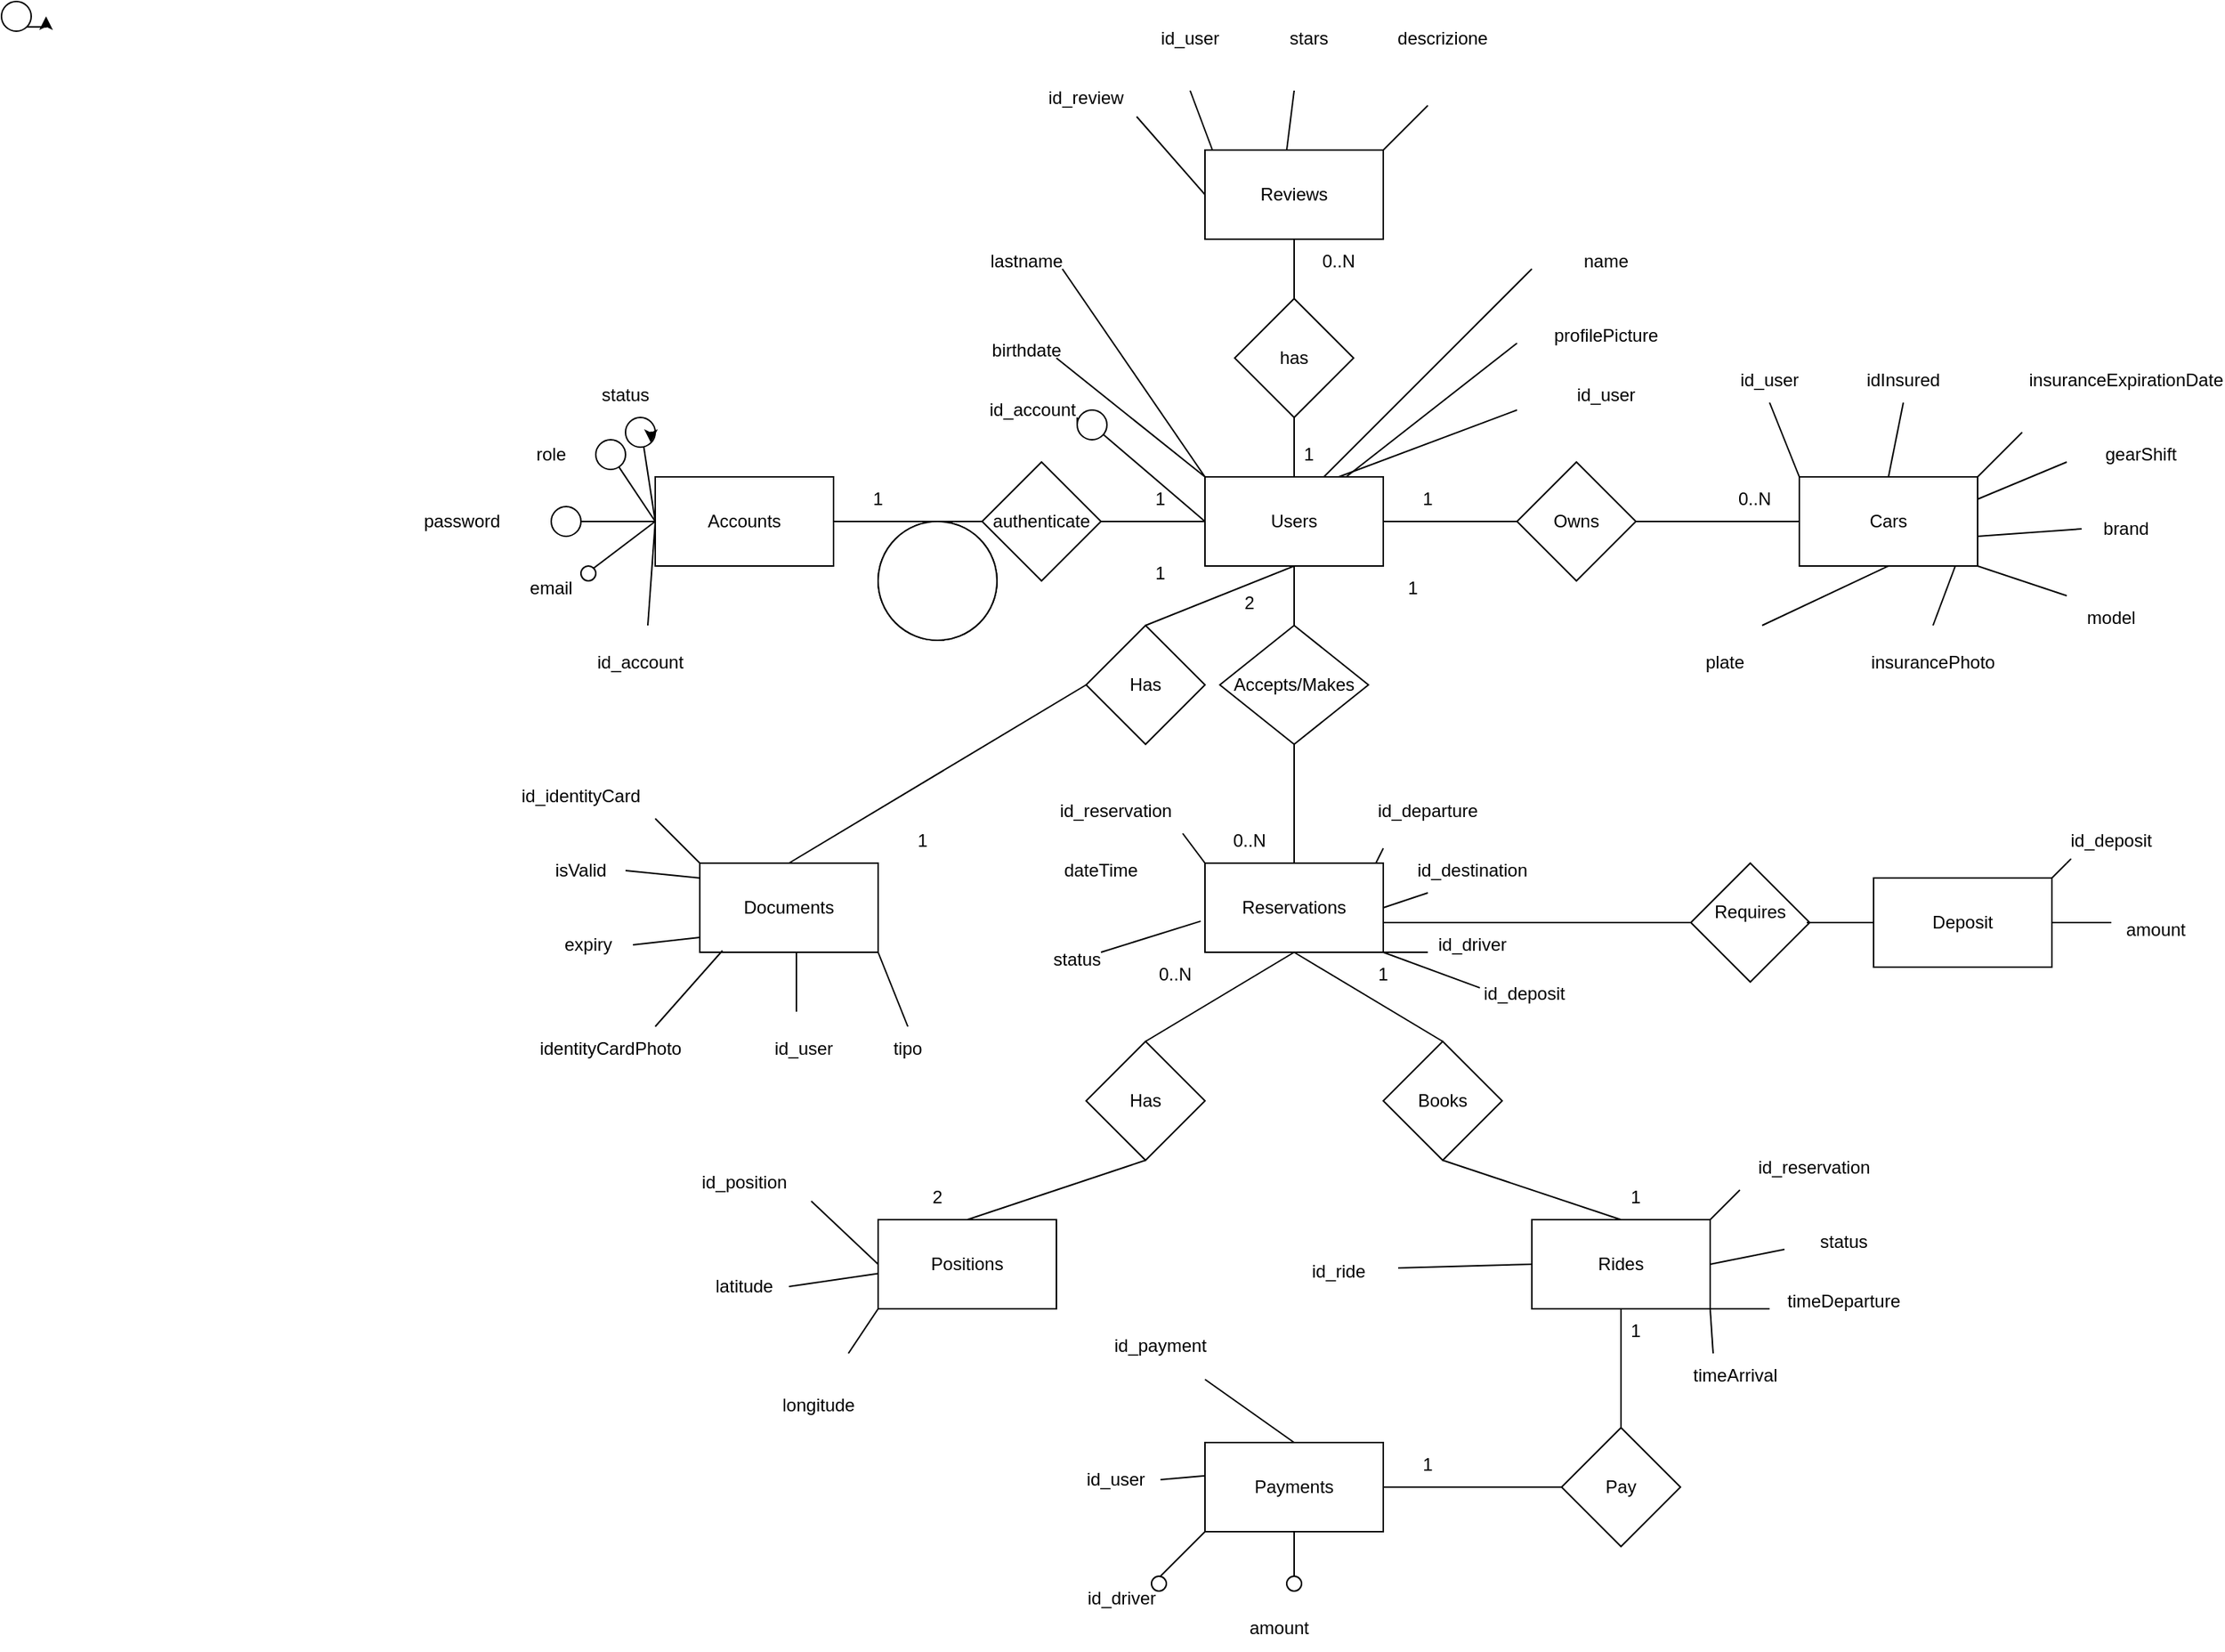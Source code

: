 <mxfile version="24.7.8">
  <diagram name="Pagina-1" id="vnqiKeFqIoHdIlABl-fI">
    <mxGraphModel dx="1599" dy="1535" grid="1" gridSize="10" guides="1" tooltips="1" connect="1" arrows="1" fold="1" page="1" pageScale="1" pageWidth="827" pageHeight="1169" math="0" shadow="0">
      <root>
        <mxCell id="0" />
        <mxCell id="1" parent="0" />
        <mxCell id="MX0C3Jx3wyEqu1No00II-1" value="Accounts" style="rounded=0;whiteSpace=wrap;html=1;" parent="1" vertex="1">
          <mxGeometry x="130" y="220" width="120" height="60" as="geometry" />
        </mxCell>
        <mxCell id="MX0C3Jx3wyEqu1No00II-2" value="&lt;div&gt;Users&lt;/div&gt;" style="rounded=0;whiteSpace=wrap;html=1;" parent="1" vertex="1">
          <mxGeometry x="500" y="220" width="120" height="60" as="geometry" />
        </mxCell>
        <mxCell id="MX0C3Jx3wyEqu1No00II-3" value="authenticate" style="rhombus;whiteSpace=wrap;html=1;" parent="1" vertex="1">
          <mxGeometry x="350" y="210" width="80" height="80" as="geometry" />
        </mxCell>
        <mxCell id="MX0C3Jx3wyEqu1No00II-4" value="Cars" style="rounded=0;whiteSpace=wrap;html=1;" parent="1" vertex="1">
          <mxGeometry x="900" y="220" width="120" height="60" as="geometry" />
        </mxCell>
        <mxCell id="MX0C3Jx3wyEqu1No00II-5" value="Owns" style="rhombus;whiteSpace=wrap;html=1;" parent="1" vertex="1">
          <mxGeometry x="710" y="210" width="80" height="80" as="geometry" />
        </mxCell>
        <mxCell id="MX0C3Jx3wyEqu1No00II-6" value="Documents" style="rounded=0;whiteSpace=wrap;html=1;" parent="1" vertex="1">
          <mxGeometry x="160" y="480" width="120" height="60" as="geometry" />
        </mxCell>
        <mxCell id="MX0C3Jx3wyEqu1No00II-7" value="Has" style="rhombus;whiteSpace=wrap;html=1;" parent="1" vertex="1">
          <mxGeometry x="420" y="320" width="80" height="80" as="geometry" />
        </mxCell>
        <mxCell id="MX0C3Jx3wyEqu1No00II-8" value="Accepts/Makes" style="rhombus;whiteSpace=wrap;html=1;" parent="1" vertex="1">
          <mxGeometry x="510" y="320" width="100" height="80" as="geometry" />
        </mxCell>
        <mxCell id="MX0C3Jx3wyEqu1No00II-10" value="&lt;div&gt;Reservations&lt;/div&gt;" style="rounded=0;whiteSpace=wrap;html=1;" parent="1" vertex="1">
          <mxGeometry x="500" y="480" width="120" height="60" as="geometry" />
        </mxCell>
        <mxCell id="MX0C3Jx3wyEqu1No00II-12" value="Has" style="rhombus;whiteSpace=wrap;html=1;" parent="1" vertex="1">
          <mxGeometry x="420" y="600" width="80" height="80" as="geometry" />
        </mxCell>
        <mxCell id="MX0C3Jx3wyEqu1No00II-13" value="Books" style="rhombus;whiteSpace=wrap;html=1;" parent="1" vertex="1">
          <mxGeometry x="620" y="600" width="80" height="80" as="geometry" />
        </mxCell>
        <mxCell id="MX0C3Jx3wyEqu1No00II-14" value="Positions" style="rounded=0;whiteSpace=wrap;html=1;" parent="1" vertex="1">
          <mxGeometry x="280" y="720" width="120" height="60" as="geometry" />
        </mxCell>
        <mxCell id="MX0C3Jx3wyEqu1No00II-15" value="Rides" style="rounded=0;whiteSpace=wrap;html=1;" parent="1" vertex="1">
          <mxGeometry x="720" y="720" width="120" height="60" as="geometry" />
        </mxCell>
        <mxCell id="MX0C3Jx3wyEqu1No00II-16" value="Pay" style="rhombus;whiteSpace=wrap;html=1;" parent="1" vertex="1">
          <mxGeometry x="740" y="860" width="80" height="80" as="geometry" />
        </mxCell>
        <mxCell id="MX0C3Jx3wyEqu1No00II-17" value="Payments" style="rounded=0;whiteSpace=wrap;html=1;" parent="1" vertex="1">
          <mxGeometry x="500" y="870" width="120" height="60" as="geometry" />
        </mxCell>
        <mxCell id="MX0C3Jx3wyEqu1No00II-18" value="" style="endArrow=none;html=1;rounded=0;entryX=0;entryY=0.5;entryDx=0;entryDy=0;exitX=1;exitY=0.5;exitDx=0;exitDy=0;" parent="1" source="MX0C3Jx3wyEqu1No00II-3" target="MX0C3Jx3wyEqu1No00II-2" edge="1">
          <mxGeometry width="50" height="50" relative="1" as="geometry">
            <mxPoint x="490" y="440" as="sourcePoint" />
            <mxPoint x="540" y="390" as="targetPoint" />
          </mxGeometry>
        </mxCell>
        <mxCell id="MX0C3Jx3wyEqu1No00II-19" value="" style="endArrow=none;html=1;rounded=0;entryX=0;entryY=0.5;entryDx=0;entryDy=0;exitX=1;exitY=0.5;exitDx=0;exitDy=0;" parent="1" source="MX0C3Jx3wyEqu1No00II-1" target="MX0C3Jx3wyEqu1No00II-3" edge="1">
          <mxGeometry width="50" height="50" relative="1" as="geometry">
            <mxPoint x="490" y="440" as="sourcePoint" />
            <mxPoint x="540" y="390" as="targetPoint" />
          </mxGeometry>
        </mxCell>
        <mxCell id="MX0C3Jx3wyEqu1No00II-20" value="" style="endArrow=none;html=1;rounded=0;entryX=0;entryY=0.5;entryDx=0;entryDy=0;exitX=1;exitY=0.5;exitDx=0;exitDy=0;" parent="1" source="MX0C3Jx3wyEqu1No00II-2" target="MX0C3Jx3wyEqu1No00II-5" edge="1">
          <mxGeometry width="50" height="50" relative="1" as="geometry">
            <mxPoint x="490" y="440" as="sourcePoint" />
            <mxPoint x="540" y="390" as="targetPoint" />
          </mxGeometry>
        </mxCell>
        <mxCell id="MX0C3Jx3wyEqu1No00II-21" value="" style="endArrow=none;html=1;rounded=0;entryX=0;entryY=0.5;entryDx=0;entryDy=0;exitX=1;exitY=0.5;exitDx=0;exitDy=0;" parent="1" source="MX0C3Jx3wyEqu1No00II-5" target="MX0C3Jx3wyEqu1No00II-4" edge="1">
          <mxGeometry width="50" height="50" relative="1" as="geometry">
            <mxPoint x="490" y="440" as="sourcePoint" />
            <mxPoint x="540" y="390" as="targetPoint" />
          </mxGeometry>
        </mxCell>
        <mxCell id="MX0C3Jx3wyEqu1No00II-22" value="" style="endArrow=none;html=1;rounded=0;entryX=0.5;entryY=1;entryDx=0;entryDy=0;exitX=0.5;exitY=0;exitDx=0;exitDy=0;" parent="1" source="MX0C3Jx3wyEqu1No00II-7" target="MX0C3Jx3wyEqu1No00II-2" edge="1">
          <mxGeometry width="50" height="50" relative="1" as="geometry">
            <mxPoint x="490" y="440" as="sourcePoint" />
            <mxPoint x="540" y="390" as="targetPoint" />
          </mxGeometry>
        </mxCell>
        <mxCell id="MX0C3Jx3wyEqu1No00II-23" value="" style="endArrow=none;html=1;rounded=0;entryX=0.5;entryY=1;entryDx=0;entryDy=0;exitX=0.5;exitY=0;exitDx=0;exitDy=0;" parent="1" source="MX0C3Jx3wyEqu1No00II-8" target="MX0C3Jx3wyEqu1No00II-2" edge="1">
          <mxGeometry width="50" height="50" relative="1" as="geometry">
            <mxPoint x="490" y="440" as="sourcePoint" />
            <mxPoint x="540" y="390" as="targetPoint" />
          </mxGeometry>
        </mxCell>
        <mxCell id="MX0C3Jx3wyEqu1No00II-25" value="" style="endArrow=none;html=1;rounded=0;entryX=0.5;entryY=0;entryDx=0;entryDy=0;exitX=0;exitY=0.5;exitDx=0;exitDy=0;" parent="1" source="MX0C3Jx3wyEqu1No00II-7" target="MX0C3Jx3wyEqu1No00II-6" edge="1">
          <mxGeometry width="50" height="50" relative="1" as="geometry">
            <mxPoint x="490" y="440" as="sourcePoint" />
            <mxPoint x="540" y="390" as="targetPoint" />
          </mxGeometry>
        </mxCell>
        <mxCell id="MX0C3Jx3wyEqu1No00II-26" value="" style="endArrow=none;html=1;rounded=0;entryX=0.5;entryY=1;entryDx=0;entryDy=0;exitX=0.5;exitY=0;exitDx=0;exitDy=0;" parent="1" source="MX0C3Jx3wyEqu1No00II-10" target="MX0C3Jx3wyEqu1No00II-8" edge="1">
          <mxGeometry width="50" height="50" relative="1" as="geometry">
            <mxPoint x="490" y="440" as="sourcePoint" />
            <mxPoint x="540" y="390" as="targetPoint" />
          </mxGeometry>
        </mxCell>
        <mxCell id="MX0C3Jx3wyEqu1No00II-28" value="" style="endArrow=none;html=1;rounded=0;entryX=0.5;entryY=1;entryDx=0;entryDy=0;exitX=0.5;exitY=0;exitDx=0;exitDy=0;" parent="1" source="MX0C3Jx3wyEqu1No00II-12" target="MX0C3Jx3wyEqu1No00II-10" edge="1">
          <mxGeometry width="50" height="50" relative="1" as="geometry">
            <mxPoint x="490" y="720" as="sourcePoint" />
            <mxPoint x="540" y="670" as="targetPoint" />
          </mxGeometry>
        </mxCell>
        <mxCell id="MX0C3Jx3wyEqu1No00II-29" value="" style="endArrow=none;html=1;rounded=0;entryX=0.5;entryY=1;entryDx=0;entryDy=0;exitX=0.5;exitY=0;exitDx=0;exitDy=0;" parent="1" source="MX0C3Jx3wyEqu1No00II-13" target="MX0C3Jx3wyEqu1No00II-10" edge="1">
          <mxGeometry width="50" height="50" relative="1" as="geometry">
            <mxPoint x="650" y="590" as="sourcePoint" />
            <mxPoint x="540" y="670" as="targetPoint" />
          </mxGeometry>
        </mxCell>
        <mxCell id="MX0C3Jx3wyEqu1No00II-30" value="" style="endArrow=none;html=1;rounded=0;exitX=0.5;exitY=0;exitDx=0;exitDy=0;entryX=0.5;entryY=1;entryDx=0;entryDy=0;" parent="1" source="MX0C3Jx3wyEqu1No00II-15" target="MX0C3Jx3wyEqu1No00II-13" edge="1">
          <mxGeometry width="50" height="50" relative="1" as="geometry">
            <mxPoint x="490" y="720" as="sourcePoint" />
            <mxPoint x="540" y="670" as="targetPoint" />
          </mxGeometry>
        </mxCell>
        <mxCell id="MX0C3Jx3wyEqu1No00II-31" value="" style="endArrow=none;html=1;rounded=0;exitX=0.5;exitY=0;exitDx=0;exitDy=0;entryX=0.5;entryY=1;entryDx=0;entryDy=0;" parent="1" source="MX0C3Jx3wyEqu1No00II-14" target="MX0C3Jx3wyEqu1No00II-12" edge="1">
          <mxGeometry width="50" height="50" relative="1" as="geometry">
            <mxPoint x="490" y="720" as="sourcePoint" />
            <mxPoint x="540" y="670" as="targetPoint" />
          </mxGeometry>
        </mxCell>
        <mxCell id="MX0C3Jx3wyEqu1No00II-32" value="" style="endArrow=none;html=1;rounded=0;entryX=0.5;entryY=0;entryDx=0;entryDy=0;exitX=0.5;exitY=1;exitDx=0;exitDy=0;" parent="1" source="MX0C3Jx3wyEqu1No00II-15" target="MX0C3Jx3wyEqu1No00II-16" edge="1">
          <mxGeometry width="50" height="50" relative="1" as="geometry">
            <mxPoint x="490" y="720" as="sourcePoint" />
            <mxPoint x="540" y="670" as="targetPoint" />
          </mxGeometry>
        </mxCell>
        <mxCell id="MX0C3Jx3wyEqu1No00II-33" value="" style="endArrow=none;html=1;rounded=0;entryX=0;entryY=0.5;entryDx=0;entryDy=0;exitX=1;exitY=0.5;exitDx=0;exitDy=0;" parent="1" source="MX0C3Jx3wyEqu1No00II-17" target="MX0C3Jx3wyEqu1No00II-16" edge="1">
          <mxGeometry width="50" height="50" relative="1" as="geometry">
            <mxPoint x="490" y="720" as="sourcePoint" />
            <mxPoint x="730" y="890" as="targetPoint" />
          </mxGeometry>
        </mxCell>
        <mxCell id="MX0C3Jx3wyEqu1No00II-34" value="1" style="text;html=1;align=center;verticalAlign=middle;whiteSpace=wrap;rounded=0;" parent="1" vertex="1">
          <mxGeometry x="250" y="220" width="60" height="30" as="geometry" />
        </mxCell>
        <mxCell id="MX0C3Jx3wyEqu1No00II-35" value="1" style="text;html=1;align=center;verticalAlign=middle;whiteSpace=wrap;rounded=0;" parent="1" vertex="1">
          <mxGeometry x="440" y="220" width="60" height="30" as="geometry" />
        </mxCell>
        <mxCell id="MX0C3Jx3wyEqu1No00II-36" value="1" style="text;html=1;align=center;verticalAlign=middle;whiteSpace=wrap;rounded=0;" parent="1" vertex="1">
          <mxGeometry x="620" y="220" width="60" height="30" as="geometry" />
        </mxCell>
        <mxCell id="MX0C3Jx3wyEqu1No00II-37" value="0..N" style="text;html=1;align=center;verticalAlign=middle;whiteSpace=wrap;rounded=0;" parent="1" vertex="1">
          <mxGeometry x="840" y="220" width="60" height="30" as="geometry" />
        </mxCell>
        <mxCell id="MX0C3Jx3wyEqu1No00II-38" value="1" style="text;html=1;align=center;verticalAlign=middle;whiteSpace=wrap;rounded=0;" parent="1" vertex="1">
          <mxGeometry x="440" y="270" width="60" height="30" as="geometry" />
        </mxCell>
        <mxCell id="MX0C3Jx3wyEqu1No00II-39" value="1" style="text;html=1;align=center;verticalAlign=middle;whiteSpace=wrap;rounded=0;" parent="1" vertex="1">
          <mxGeometry x="280" y="450" width="60" height="30" as="geometry" />
        </mxCell>
        <mxCell id="MX0C3Jx3wyEqu1No00II-40" value="2" style="text;html=1;align=center;verticalAlign=middle;whiteSpace=wrap;rounded=0;" parent="1" vertex="1">
          <mxGeometry x="500" y="290" width="60" height="30" as="geometry" />
        </mxCell>
        <mxCell id="MX0C3Jx3wyEqu1No00II-41" value="0..N" style="text;html=1;align=center;verticalAlign=middle;whiteSpace=wrap;rounded=0;" parent="1" vertex="1">
          <mxGeometry x="500" y="450" width="60" height="30" as="geometry" />
        </mxCell>
        <mxCell id="MX0C3Jx3wyEqu1No00II-42" value="1" style="text;html=1;align=center;verticalAlign=middle;whiteSpace=wrap;rounded=0;" parent="1" vertex="1">
          <mxGeometry x="610" y="280" width="60" height="30" as="geometry" />
        </mxCell>
        <mxCell id="MX0C3Jx3wyEqu1No00II-44" value="0..N" style="text;html=1;align=center;verticalAlign=middle;whiteSpace=wrap;rounded=0;" parent="1" vertex="1">
          <mxGeometry x="450" y="540" width="60" height="30" as="geometry" />
        </mxCell>
        <mxCell id="MX0C3Jx3wyEqu1No00II-45" value="2" style="text;html=1;align=center;verticalAlign=middle;whiteSpace=wrap;rounded=0;" parent="1" vertex="1">
          <mxGeometry x="290" y="690" width="60" height="30" as="geometry" />
        </mxCell>
        <mxCell id="MX0C3Jx3wyEqu1No00II-46" value="1" style="text;html=1;align=center;verticalAlign=middle;whiteSpace=wrap;rounded=0;" parent="1" vertex="1">
          <mxGeometry x="590" y="540" width="60" height="30" as="geometry" />
        </mxCell>
        <mxCell id="MX0C3Jx3wyEqu1No00II-47" value="1" style="text;html=1;align=center;verticalAlign=middle;whiteSpace=wrap;rounded=0;" parent="1" vertex="1">
          <mxGeometry x="760" y="690" width="60" height="30" as="geometry" />
        </mxCell>
        <mxCell id="MX0C3Jx3wyEqu1No00II-48" value="1" style="text;html=1;align=center;verticalAlign=middle;whiteSpace=wrap;rounded=0;" parent="1" vertex="1">
          <mxGeometry x="760" y="780" width="60" height="30" as="geometry" />
        </mxCell>
        <mxCell id="MX0C3Jx3wyEqu1No00II-49" value="1" style="text;html=1;align=center;verticalAlign=middle;whiteSpace=wrap;rounded=0;" parent="1" vertex="1">
          <mxGeometry x="620" y="870" width="60" height="30" as="geometry" />
        </mxCell>
        <mxCell id="MX0C3Jx3wyEqu1No00II-50" value="Reviews" style="rounded=0;whiteSpace=wrap;html=1;" parent="1" vertex="1">
          <mxGeometry x="500" width="120" height="60" as="geometry" />
        </mxCell>
        <mxCell id="MX0C3Jx3wyEqu1No00II-51" value="" style="endArrow=none;html=1;rounded=0;entryX=0.5;entryY=1;entryDx=0;entryDy=0;" parent="1" source="MX0C3Jx3wyEqu1No00II-52" target="MX0C3Jx3wyEqu1No00II-50" edge="1">
          <mxGeometry width="50" height="50" relative="1" as="geometry">
            <mxPoint x="560" y="140" as="sourcePoint" />
            <mxPoint x="440" y="220" as="targetPoint" />
          </mxGeometry>
        </mxCell>
        <mxCell id="MX0C3Jx3wyEqu1No00II-54" value="" style="endArrow=none;html=1;rounded=0;entryX=0.5;entryY=1;entryDx=0;entryDy=0;" parent="1" target="MX0C3Jx3wyEqu1No00II-52" edge="1">
          <mxGeometry width="50" height="50" relative="1" as="geometry">
            <mxPoint x="560" y="140" as="sourcePoint" />
            <mxPoint x="560" y="60" as="targetPoint" />
          </mxGeometry>
        </mxCell>
        <mxCell id="MX0C3Jx3wyEqu1No00II-52" value="has" style="rhombus;whiteSpace=wrap;html=1;" parent="1" vertex="1">
          <mxGeometry x="520" y="100" width="80" height="80" as="geometry" />
        </mxCell>
        <mxCell id="MX0C3Jx3wyEqu1No00II-55" value="" style="endArrow=none;html=1;rounded=0;entryX=0.5;entryY=1;entryDx=0;entryDy=0;exitX=0.5;exitY=0;exitDx=0;exitDy=0;" parent="1" source="MX0C3Jx3wyEqu1No00II-2" target="MX0C3Jx3wyEqu1No00II-52" edge="1">
          <mxGeometry width="50" height="50" relative="1" as="geometry">
            <mxPoint x="390" y="270" as="sourcePoint" />
            <mxPoint x="440" y="220" as="targetPoint" />
          </mxGeometry>
        </mxCell>
        <mxCell id="MX0C3Jx3wyEqu1No00II-56" value="1" style="text;html=1;align=center;verticalAlign=middle;whiteSpace=wrap;rounded=0;" parent="1" vertex="1">
          <mxGeometry x="540" y="190" width="60" height="30" as="geometry" />
        </mxCell>
        <mxCell id="MX0C3Jx3wyEqu1No00II-57" value="0..N" style="text;html=1;align=center;verticalAlign=middle;whiteSpace=wrap;rounded=0;" parent="1" vertex="1">
          <mxGeometry x="560" y="60" width="60" height="30" as="geometry" />
        </mxCell>
        <mxCell id="MX0C3Jx3wyEqu1No00II-58" value="" style="endArrow=none;html=1;rounded=0;exitX=0;exitY=0.5;exitDx=0;exitDy=0;entryX=1;entryY=0;entryDx=0;entryDy=0;" parent="1" source="MX0C3Jx3wyEqu1No00II-1" target="MX0C3Jx3wyEqu1No00II-65" edge="1">
          <mxGeometry width="50" height="50" relative="1" as="geometry">
            <mxPoint x="85" y="325" as="sourcePoint" />
            <mxPoint x="130" y="280" as="targetPoint" />
          </mxGeometry>
        </mxCell>
        <mxCell id="MX0C3Jx3wyEqu1No00II-61" value="role&lt;span style=&quot;color: rgba(0, 0, 0, 0); font-family: monospace; font-size: 0px; text-align: start; text-wrap-mode: nowrap;&quot;&gt;%3CmxGraphModel%3E%3Croot%3E%3CmxCell%20id%3D%220%22%2F%3E%3CmxCell%20id%3D%221%22%20parent%3D%220%22%2F%3E%3CmxCell%20id%3D%222%22%20value%3D%22id_account%22%20style%3D%22text%3Bhtml%3D1%3Balign%3Dcenter%3BverticalAlign%3Dmiddle%3BwhiteSpace%3Dwrap%3Brounded%3D0%3B%22%20vertex%3D%221%22%20parent%3D%221%22%3E%3CmxGeometry%20x%3D%2240%22%20y%3D%22345%22%20width%3D%2260%22%20height%3D%2230%22%20as%3D%22geometry%22%2F%3E%3C%2FmxCell%3E%3C%2Froot%3E%3C%2FmxGraphModel%3E&lt;/span&gt;" style="text;html=1;align=center;verticalAlign=middle;whiteSpace=wrap;rounded=0;" parent="1" vertex="1">
          <mxGeometry x="30" y="190" width="60" height="30" as="geometry" />
        </mxCell>
        <mxCell id="MX0C3Jx3wyEqu1No00II-62" value="password" style="text;html=1;align=center;verticalAlign=middle;whiteSpace=wrap;rounded=0;" parent="1" vertex="1">
          <mxGeometry x="-30" y="235" width="60" height="30" as="geometry" />
        </mxCell>
        <mxCell id="MX0C3Jx3wyEqu1No00II-63" value="email" style="text;html=1;align=center;verticalAlign=middle;whiteSpace=wrap;rounded=0;rotation=0;" parent="1" vertex="1">
          <mxGeometry x="30" y="280" width="60" height="30" as="geometry" />
        </mxCell>
        <mxCell id="MX0C3Jx3wyEqu1No00II-64" value="status" style="text;html=1;align=center;verticalAlign=middle;whiteSpace=wrap;rounded=0;" parent="1" vertex="1">
          <mxGeometry x="80" y="150" width="60" height="30" as="geometry" />
        </mxCell>
        <mxCell id="MX0C3Jx3wyEqu1No00II-65" value="" style="ellipse;whiteSpace=wrap;html=1;aspect=fixed;" parent="1" vertex="1">
          <mxGeometry x="80" y="280" width="10" height="10" as="geometry" />
        </mxCell>
        <mxCell id="MX0C3Jx3wyEqu1No00II-74" value="" style="endArrow=none;html=1;rounded=0;exitX=0;exitY=0.5;exitDx=0;exitDy=0;" parent="1" source="MX0C3Jx3wyEqu1No00II-200" edge="1">
          <mxGeometry width="50" height="50" relative="1" as="geometry">
            <mxPoint x="390" y="210" as="sourcePoint" />
            <mxPoint x="80" y="250" as="targetPoint" />
          </mxGeometry>
        </mxCell>
        <mxCell id="MX0C3Jx3wyEqu1No00II-75" value="" style="endArrow=none;html=1;rounded=0;exitX=0;exitY=0.5;exitDx=0;exitDy=0;" parent="1" source="MX0C3Jx3wyEqu1No00II-199" edge="1">
          <mxGeometry width="50" height="50" relative="1" as="geometry">
            <mxPoint x="130" y="250" as="sourcePoint" />
            <mxPoint x="100" y="210" as="targetPoint" />
          </mxGeometry>
        </mxCell>
        <mxCell id="MX0C3Jx3wyEqu1No00II-76" value="" style="endArrow=none;html=1;rounded=0;exitX=0;exitY=0.5;exitDx=0;exitDy=0;" parent="1" source="MX0C3Jx3wyEqu1No00II-1" edge="1">
          <mxGeometry width="50" height="50" relative="1" as="geometry">
            <mxPoint x="390" y="210" as="sourcePoint" />
            <mxPoint x="122.308" y="200" as="targetPoint" />
          </mxGeometry>
        </mxCell>
        <mxCell id="MX0C3Jx3wyEqu1No00II-78" value="id_user" style="text;html=1;align=center;verticalAlign=middle;whiteSpace=wrap;rounded=0;" parent="1" vertex="1">
          <mxGeometry x="740" y="150" width="60" height="30" as="geometry" />
        </mxCell>
        <mxCell id="MX0C3Jx3wyEqu1No00II-79" value="id_account" style="text;html=1;align=center;verticalAlign=middle;whiteSpace=wrap;rounded=0;" parent="1" vertex="1">
          <mxGeometry x="354" y="160" width="60" height="30" as="geometry" />
        </mxCell>
        <mxCell id="MX0C3Jx3wyEqu1No00II-80" value="name" style="text;html=1;align=center;verticalAlign=middle;whiteSpace=wrap;rounded=0;" parent="1" vertex="1">
          <mxGeometry x="740" y="60" width="60" height="30" as="geometry" />
        </mxCell>
        <mxCell id="MX0C3Jx3wyEqu1No00II-81" value="lastname" style="text;html=1;align=center;verticalAlign=middle;whiteSpace=wrap;rounded=0;" parent="1" vertex="1">
          <mxGeometry x="350" y="60" width="60" height="30" as="geometry" />
        </mxCell>
        <mxCell id="MX0C3Jx3wyEqu1No00II-82" value="birthdate" style="text;html=1;align=center;verticalAlign=middle;whiteSpace=wrap;rounded=0;" parent="1" vertex="1">
          <mxGeometry x="350" y="120" width="60" height="30" as="geometry" />
        </mxCell>
        <mxCell id="MX0C3Jx3wyEqu1No00II-83" value="profilePicture" style="text;html=1;align=center;verticalAlign=middle;whiteSpace=wrap;rounded=0;" parent="1" vertex="1">
          <mxGeometry x="740" y="110" width="60" height="30" as="geometry" />
        </mxCell>
        <mxCell id="MX0C3Jx3wyEqu1No00II-84" value="id_user" style="text;html=1;align=center;verticalAlign=middle;whiteSpace=wrap;rounded=0;" parent="1" vertex="1">
          <mxGeometry x="460" y="-90" width="60" height="30" as="geometry" />
        </mxCell>
        <mxCell id="MX0C3Jx3wyEqu1No00II-85" value="stars" style="text;html=1;align=center;verticalAlign=middle;whiteSpace=wrap;rounded=0;" parent="1" vertex="1">
          <mxGeometry x="540" y="-90" width="60" height="30" as="geometry" />
        </mxCell>
        <mxCell id="MX0C3Jx3wyEqu1No00II-86" value="descrizione" style="text;html=1;align=center;verticalAlign=middle;whiteSpace=wrap;rounded=0;" parent="1" vertex="1">
          <mxGeometry x="630" y="-90" width="60" height="30" as="geometry" />
        </mxCell>
        <mxCell id="MX0C3Jx3wyEqu1No00II-87" value="id_user" style="text;html=1;align=center;verticalAlign=middle;whiteSpace=wrap;rounded=0;" parent="1" vertex="1">
          <mxGeometry x="850" y="140" width="60" height="30" as="geometry" />
        </mxCell>
        <mxCell id="MX0C3Jx3wyEqu1No00II-88" value="idInsured" style="text;html=1;align=center;verticalAlign=middle;whiteSpace=wrap;rounded=0;" parent="1" vertex="1">
          <mxGeometry x="940" y="140" width="60" height="30" as="geometry" />
        </mxCell>
        <mxCell id="MX0C3Jx3wyEqu1No00II-89" value="insuranceExpirationDate" style="text;html=1;align=center;verticalAlign=middle;whiteSpace=wrap;rounded=0;" parent="1" vertex="1">
          <mxGeometry x="1090" y="140" width="60" height="30" as="geometry" />
        </mxCell>
        <mxCell id="MX0C3Jx3wyEqu1No00II-91" value="gearShift" style="text;html=1;align=center;verticalAlign=middle;whiteSpace=wrap;rounded=0;" parent="1" vertex="1">
          <mxGeometry x="1100" y="190" width="60" height="30" as="geometry" />
        </mxCell>
        <mxCell id="MX0C3Jx3wyEqu1No00II-92" value="brand" style="text;html=1;align=center;verticalAlign=middle;whiteSpace=wrap;rounded=0;" parent="1" vertex="1">
          <mxGeometry x="1090" y="240" width="60" height="30" as="geometry" />
        </mxCell>
        <mxCell id="MX0C3Jx3wyEqu1No00II-93" value="model" style="text;html=1;align=center;verticalAlign=middle;whiteSpace=wrap;rounded=0;" parent="1" vertex="1">
          <mxGeometry x="1080" y="300" width="60" height="30" as="geometry" />
        </mxCell>
        <mxCell id="MX0C3Jx3wyEqu1No00II-94" value="insurancePhoto" style="text;html=1;align=center;verticalAlign=middle;whiteSpace=wrap;rounded=0;" parent="1" vertex="1">
          <mxGeometry x="960" y="330" width="60" height="30" as="geometry" />
        </mxCell>
        <mxCell id="MX0C3Jx3wyEqu1No00II-95" value="id_reservation" style="text;html=1;align=center;verticalAlign=middle;whiteSpace=wrap;rounded=0;" parent="1" vertex="1">
          <mxGeometry x="410" y="430" width="60" height="30" as="geometry" />
        </mxCell>
        <mxCell id="MX0C3Jx3wyEqu1No00II-96" value="dateTime" style="text;html=1;align=center;verticalAlign=middle;whiteSpace=wrap;rounded=0;" parent="1" vertex="1">
          <mxGeometry x="400" y="470" width="60" height="30" as="geometry" />
        </mxCell>
        <mxCell id="MX0C3Jx3wyEqu1No00II-97" value="status" style="text;html=1;align=center;verticalAlign=middle;whiteSpace=wrap;rounded=0;" parent="1" vertex="1">
          <mxGeometry x="384" y="530" width="60" height="30" as="geometry" />
        </mxCell>
        <mxCell id="MX0C3Jx3wyEqu1No00II-98" value="id_departure" style="text;html=1;align=center;verticalAlign=middle;whiteSpace=wrap;rounded=0;" parent="1" vertex="1">
          <mxGeometry x="620" y="430" width="60" height="30" as="geometry" />
        </mxCell>
        <mxCell id="MX0C3Jx3wyEqu1No00II-99" value="id_destination" style="text;html=1;align=center;verticalAlign=middle;whiteSpace=wrap;rounded=0;" parent="1" vertex="1">
          <mxGeometry x="650" y="470" width="60" height="30" as="geometry" />
        </mxCell>
        <mxCell id="MX0C3Jx3wyEqu1No00II-100" value="id_driver" style="text;html=1;align=center;verticalAlign=middle;whiteSpace=wrap;rounded=0;" parent="1" vertex="1">
          <mxGeometry x="650" y="520" width="60" height="30" as="geometry" />
        </mxCell>
        <mxCell id="MX0C3Jx3wyEqu1No00II-106" value="id_review" style="text;html=1;align=center;verticalAlign=middle;whiteSpace=wrap;rounded=0;" parent="1" vertex="1">
          <mxGeometry x="390" y="-50" width="60" height="30" as="geometry" />
        </mxCell>
        <mxCell id="MX0C3Jx3wyEqu1No00II-107" value="id_identityCard" style="text;html=1;align=center;verticalAlign=middle;whiteSpace=wrap;rounded=0;" parent="1" vertex="1">
          <mxGeometry x="50" y="420" width="60" height="30" as="geometry" />
        </mxCell>
        <mxCell id="MX0C3Jx3wyEqu1No00II-108" value="isValid" style="text;html=1;align=center;verticalAlign=middle;whiteSpace=wrap;rounded=0;" parent="1" vertex="1">
          <mxGeometry x="50" y="470" width="60" height="30" as="geometry" />
        </mxCell>
        <mxCell id="MX0C3Jx3wyEqu1No00II-109" value="expiry" style="text;html=1;align=center;verticalAlign=middle;whiteSpace=wrap;rounded=0;" parent="1" vertex="1">
          <mxGeometry x="55" y="520" width="60" height="30" as="geometry" />
        </mxCell>
        <mxCell id="MX0C3Jx3wyEqu1No00II-110" value="identityCardPhoto" style="text;html=1;align=center;verticalAlign=middle;whiteSpace=wrap;rounded=0;" parent="1" vertex="1">
          <mxGeometry x="70" y="590" width="60" height="30" as="geometry" />
        </mxCell>
        <mxCell id="MX0C3Jx3wyEqu1No00II-111" value="id_user" style="text;html=1;align=center;verticalAlign=middle;whiteSpace=wrap;rounded=0;" parent="1" vertex="1">
          <mxGeometry x="200" y="590" width="60" height="30" as="geometry" />
        </mxCell>
        <mxCell id="MX0C3Jx3wyEqu1No00II-112" value="id_position" style="text;html=1;align=center;verticalAlign=middle;whiteSpace=wrap;rounded=0;" parent="1" vertex="1">
          <mxGeometry x="160" y="680" width="60" height="30" as="geometry" />
        </mxCell>
        <mxCell id="MX0C3Jx3wyEqu1No00II-113" value="latitude" style="text;html=1;align=center;verticalAlign=middle;whiteSpace=wrap;rounded=0;" parent="1" vertex="1">
          <mxGeometry x="160" y="750" width="60" height="30" as="geometry" />
        </mxCell>
        <mxCell id="MX0C3Jx3wyEqu1No00II-114" value="longitude" style="text;html=1;align=center;verticalAlign=middle;whiteSpace=wrap;rounded=0;" parent="1" vertex="1">
          <mxGeometry x="210" y="830" width="60" height="30" as="geometry" />
        </mxCell>
        <mxCell id="MX0C3Jx3wyEqu1No00II-115" value="id_payment" style="text;html=1;align=center;verticalAlign=middle;whiteSpace=wrap;rounded=0;" parent="1" vertex="1">
          <mxGeometry x="440" y="790" width="60" height="30" as="geometry" />
        </mxCell>
        <mxCell id="MX0C3Jx3wyEqu1No00II-116" value="id_user" style="text;html=1;align=center;verticalAlign=middle;whiteSpace=wrap;rounded=0;" parent="1" vertex="1">
          <mxGeometry x="410" y="880" width="60" height="30" as="geometry" />
        </mxCell>
        <mxCell id="MX0C3Jx3wyEqu1No00II-117" value="id_driver" style="text;html=1;align=center;verticalAlign=middle;whiteSpace=wrap;rounded=0;" parent="1" vertex="1">
          <mxGeometry x="414" y="960" width="60" height="30" as="geometry" />
        </mxCell>
        <mxCell id="MX0C3Jx3wyEqu1No00II-118" value="amount" style="text;html=1;align=center;verticalAlign=middle;whiteSpace=wrap;rounded=0;" parent="1" vertex="1">
          <mxGeometry x="520" y="980" width="60" height="30" as="geometry" />
        </mxCell>
        <mxCell id="MX0C3Jx3wyEqu1No00II-119" value="" style="shape=image;html=1;verticalAlign=top;verticalLabelPosition=bottom;labelBackgroundColor=#ffffff;imageAspect=0;aspect=fixed;image=https://cdn4.iconfinder.com/data/icons/essential-app-2/16/record-round-circle-dot-128.png" parent="1" vertex="1">
          <mxGeometry x="120" y="440" width="10" height="10" as="geometry" />
        </mxCell>
        <mxCell id="MX0C3Jx3wyEqu1No00II-120" value="" style="shape=image;html=1;verticalAlign=top;verticalLabelPosition=bottom;labelBackgroundColor=#ffffff;imageAspect=0;aspect=fixed;image=https://cdn4.iconfinder.com/data/icons/essential-app-2/16/record-round-circle-dot-128.png" parent="1" vertex="1">
          <mxGeometry x="225" y="700" width="10" height="10" as="geometry" />
        </mxCell>
        <mxCell id="MX0C3Jx3wyEqu1No00II-121" value="" style="shape=image;html=1;verticalAlign=top;verticalLabelPosition=bottom;labelBackgroundColor=#ffffff;imageAspect=0;aspect=fixed;image=https://cdn4.iconfinder.com/data/icons/essential-app-2/16/record-round-circle-dot-128.png" parent="1" vertex="1">
          <mxGeometry x="490" y="820" width="10" height="10" as="geometry" />
        </mxCell>
        <mxCell id="MX0C3Jx3wyEqu1No00II-123" value="" style="shape=image;html=1;verticalAlign=top;verticalLabelPosition=bottom;labelBackgroundColor=#ffffff;imageAspect=0;aspect=fixed;image=https://cdn4.iconfinder.com/data/icons/essential-app-2/16/record-round-circle-dot-128.png" parent="1" vertex="1">
          <mxGeometry x="620" y="750" width="10" height="10" as="geometry" />
        </mxCell>
        <mxCell id="MX0C3Jx3wyEqu1No00II-124" value="id_ride" style="text;html=1;align=center;verticalAlign=middle;whiteSpace=wrap;rounded=0;" parent="1" vertex="1">
          <mxGeometry x="560" y="740" width="60" height="30" as="geometry" />
        </mxCell>
        <mxCell id="MX0C3Jx3wyEqu1No00II-125" value="id_reservation" style="text;html=1;align=center;verticalAlign=middle;whiteSpace=wrap;rounded=0;" parent="1" vertex="1">
          <mxGeometry x="880" y="670" width="60" height="30" as="geometry" />
        </mxCell>
        <mxCell id="MX0C3Jx3wyEqu1No00II-126" value="status" style="text;html=1;align=center;verticalAlign=middle;whiteSpace=wrap;rounded=0;" parent="1" vertex="1">
          <mxGeometry x="900" y="720" width="60" height="30" as="geometry" />
        </mxCell>
        <mxCell id="MX0C3Jx3wyEqu1No00II-127" value="timeDeparture" style="text;html=1;align=center;verticalAlign=middle;whiteSpace=wrap;rounded=0;" parent="1" vertex="1">
          <mxGeometry x="900" y="760" width="60" height="30" as="geometry" />
        </mxCell>
        <mxCell id="MX0C3Jx3wyEqu1No00II-128" value="timeArrival" style="text;html=1;align=center;verticalAlign=middle;whiteSpace=wrap;rounded=0;" parent="1" vertex="1">
          <mxGeometry x="827" y="810" width="60" height="30" as="geometry" />
        </mxCell>
        <mxCell id="MX0C3Jx3wyEqu1No00II-130" value="" style="shape=image;html=1;verticalAlign=top;verticalLabelPosition=bottom;labelBackgroundColor=#ffffff;imageAspect=0;aspect=fixed;image=https://cdn4.iconfinder.com/data/icons/essential-app-2/16/record-round-circle-dot-128.png" parent="1" vertex="1">
          <mxGeometry x="480" y="450" width="10" height="10" as="geometry" />
        </mxCell>
        <mxCell id="MX0C3Jx3wyEqu1No00II-132" value="" style="shape=image;html=1;verticalAlign=top;verticalLabelPosition=bottom;labelBackgroundColor=#ffffff;imageAspect=0;aspect=fixed;image=https://cdn4.iconfinder.com/data/icons/essential-app-2/16/record-round-circle-dot-128.png" parent="1" vertex="1">
          <mxGeometry x="444" y="-30" width="10" height="10" as="geometry" />
        </mxCell>
        <mxCell id="MX0C3Jx3wyEqu1No00II-133" value="" style="shape=image;html=1;verticalAlign=top;verticalLabelPosition=bottom;labelBackgroundColor=#ffffff;imageAspect=0;aspect=fixed;image=https://cdn4.iconfinder.com/data/icons/essential-app-2/16/record-round-circle-dot-128.png" parent="1" vertex="1">
          <mxGeometry x="870" y="320" width="10" height="10" as="geometry" />
        </mxCell>
        <mxCell id="MX0C3Jx3wyEqu1No00II-134" value="plate" style="text;html=1;align=center;verticalAlign=middle;whiteSpace=wrap;rounded=0;" parent="1" vertex="1">
          <mxGeometry x="820" y="330" width="60" height="30" as="geometry" />
        </mxCell>
        <mxCell id="MX0C3Jx3wyEqu1No00II-135" value="id_account&lt;span style=&quot;color: rgba(0, 0, 0, 0); font-family: monospace; font-size: 0px; text-align: start; text-wrap-mode: nowrap;&quot;&gt;%3CmxGraphModel%3E%3Croot%3E%3CmxCell%20id%3D%220%22%2F%3E%3CmxCell%20id%3D%221%22%20parent%3D%220%22%2F%3E%3CmxCell%20id%3D%222%22%20value%3D%22%22%20style%3D%22shape%3Dimage%3Bhtml%3D1%3BverticalAlign%3Dtop%3BverticalLabelPosition%3Dbottom%3BlabelBackgroundColor%3D%23ffffff%3BimageAspect%3D0%3Baspect%3Dfixed%3Bimage%3Dhttps%3A%2F%2Fcdn4.iconfinder.com%2Fdata%2Ficons%2Fessential-app-2%2F16%2Frecord-round-circle-dot-128.png%22%20vertex%3D%221%22%20parent%3D%221%22%3E%3CmxGeometry%20x%3D%22730%22%20y%3D%22160%22%20width%3D%2210%22%20height%3D%2210%22%20as%3D%22geometry%22%2F%3E%3C%2FmxCell%3E%3C%2Froot%3E%3C%2FmxGraphModel%3E&lt;/span&gt;" style="text;html=1;align=center;verticalAlign=middle;whiteSpace=wrap;rounded=0;" parent="1" vertex="1">
          <mxGeometry x="90" y="330" width="60" height="30" as="geometry" />
        </mxCell>
        <mxCell id="MX0C3Jx3wyEqu1No00II-136" value="" style="shape=image;html=1;verticalAlign=top;verticalLabelPosition=bottom;labelBackgroundColor=#ffffff;imageAspect=0;aspect=fixed;image=https://cdn4.iconfinder.com/data/icons/essential-app-2/16/record-round-circle-dot-128.png" parent="1" vertex="1">
          <mxGeometry x="710" y="170" width="10" height="10" as="geometry" />
        </mxCell>
        <mxCell id="MX0C3Jx3wyEqu1No00II-138" value="" style="shape=image;html=1;verticalAlign=top;verticalLabelPosition=bottom;labelBackgroundColor=#ffffff;imageAspect=0;aspect=fixed;image=https://cdn4.iconfinder.com/data/icons/essential-app-2/16/record-round-circle-dot-128.png" parent="1" vertex="1">
          <mxGeometry x="120" y="320" width="10" height="10" as="geometry" />
        </mxCell>
        <mxCell id="MX0C3Jx3wyEqu1No00II-143" value="" style="endArrow=none;html=1;rounded=0;entryX=0.5;entryY=0;entryDx=0;entryDy=0;" parent="1" target="MX0C3Jx3wyEqu1No00II-138" edge="1">
          <mxGeometry width="50" height="50" relative="1" as="geometry">
            <mxPoint x="130" y="250" as="sourcePoint" />
            <mxPoint x="210" y="110" as="targetPoint" />
          </mxGeometry>
        </mxCell>
        <mxCell id="MX0C3Jx3wyEqu1No00II-144" value="" style="endArrow=none;html=1;rounded=0;entryX=1;entryY=0.75;entryDx=0;entryDy=0;exitX=0;exitY=0.5;exitDx=0;exitDy=0;" parent="1" source="MX0C3Jx3wyEqu1No00II-50" target="MX0C3Jx3wyEqu1No00II-132" edge="1">
          <mxGeometry width="50" height="50" relative="1" as="geometry">
            <mxPoint x="160" y="160" as="sourcePoint" />
            <mxPoint x="210" y="110" as="targetPoint" />
          </mxGeometry>
        </mxCell>
        <mxCell id="MX0C3Jx3wyEqu1No00II-145" value="" style="endArrow=none;html=1;rounded=0;entryX=0;entryY=0.5;entryDx=0;entryDy=0;exitX=0.75;exitY=0;exitDx=0;exitDy=0;" parent="1" source="MX0C3Jx3wyEqu1No00II-2" target="MX0C3Jx3wyEqu1No00II-136" edge="1">
          <mxGeometry width="50" height="50" relative="1" as="geometry">
            <mxPoint x="580" y="160" as="sourcePoint" />
            <mxPoint x="630" y="110" as="targetPoint" />
          </mxGeometry>
        </mxCell>
        <mxCell id="MX0C3Jx3wyEqu1No00II-146" value="" style="endArrow=none;html=1;rounded=0;entryX=0.5;entryY=0;entryDx=0;entryDy=0;exitX=0.5;exitY=1;exitDx=0;exitDy=0;" parent="1" source="MX0C3Jx3wyEqu1No00II-4" target="MX0C3Jx3wyEqu1No00II-133" edge="1">
          <mxGeometry width="50" height="50" relative="1" as="geometry">
            <mxPoint x="820" y="160" as="sourcePoint" />
            <mxPoint x="870" y="110" as="targetPoint" />
          </mxGeometry>
        </mxCell>
        <mxCell id="MX0C3Jx3wyEqu1No00II-148" value="" style="endArrow=none;html=1;rounded=0;entryX=1;entryY=0.25;entryDx=0;entryDy=0;exitX=0;exitY=0.5;exitDx=0;exitDy=0;" parent="1" source="MX0C3Jx3wyEqu1No00II-15" target="MX0C3Jx3wyEqu1No00II-123" edge="1">
          <mxGeometry width="50" height="50" relative="1" as="geometry">
            <mxPoint x="820" y="700" as="sourcePoint" />
            <mxPoint x="870" y="650" as="targetPoint" />
          </mxGeometry>
        </mxCell>
        <mxCell id="MX0C3Jx3wyEqu1No00II-149" value="" style="endArrow=none;html=1;rounded=0;entryX=1;entryY=0.75;entryDx=0;entryDy=0;exitX=0.5;exitY=0;exitDx=0;exitDy=0;" parent="1" source="MX0C3Jx3wyEqu1No00II-17" target="MX0C3Jx3wyEqu1No00II-121" edge="1">
          <mxGeometry width="50" height="50" relative="1" as="geometry">
            <mxPoint x="820" y="890" as="sourcePoint" />
            <mxPoint x="870" y="840" as="targetPoint" />
          </mxGeometry>
        </mxCell>
        <mxCell id="MX0C3Jx3wyEqu1No00II-150" value="" style="endArrow=none;html=1;rounded=0;entryX=1;entryY=0.75;entryDx=0;entryDy=0;exitX=0;exitY=0.5;exitDx=0;exitDy=0;" parent="1" source="MX0C3Jx3wyEqu1No00II-14" target="MX0C3Jx3wyEqu1No00II-120" edge="1">
          <mxGeometry width="50" height="50" relative="1" as="geometry">
            <mxPoint x="390" y="790" as="sourcePoint" />
            <mxPoint x="440" y="740" as="targetPoint" />
          </mxGeometry>
        </mxCell>
        <mxCell id="MX0C3Jx3wyEqu1No00II-151" value="" style="endArrow=none;html=1;rounded=0;entryX=1;entryY=1;entryDx=0;entryDy=0;exitX=0;exitY=0;exitDx=0;exitDy=0;" parent="1" source="MX0C3Jx3wyEqu1No00II-6" target="MX0C3Jx3wyEqu1No00II-119" edge="1">
          <mxGeometry width="50" height="50" relative="1" as="geometry">
            <mxPoint x="390" y="430" as="sourcePoint" />
            <mxPoint x="440" y="380" as="targetPoint" />
          </mxGeometry>
        </mxCell>
        <mxCell id="MX0C3Jx3wyEqu1No00II-152" value="" style="endArrow=none;html=1;rounded=0;entryX=0;entryY=1;entryDx=0;entryDy=0;exitX=0.5;exitY=1;exitDx=0;exitDy=0;" parent="1" source="MX0C3Jx3wyEqu1No00II-130" target="MX0C3Jx3wyEqu1No00II-41" edge="1">
          <mxGeometry width="50" height="50" relative="1" as="geometry">
            <mxPoint x="390" y="430" as="sourcePoint" />
            <mxPoint x="440" y="380" as="targetPoint" />
          </mxGeometry>
        </mxCell>
        <mxCell id="MX0C3Jx3wyEqu1No00II-153" value="" style="endArrow=none;html=1;rounded=0;" parent="1" source="MX0C3Jx3wyEqu1No00II-154" edge="1">
          <mxGeometry width="50" height="50" relative="1" as="geometry">
            <mxPoint x="560" y="960" as="sourcePoint" />
            <mxPoint x="560" y="930" as="targetPoint" />
            <Array as="points" />
          </mxGeometry>
        </mxCell>
        <mxCell id="MX0C3Jx3wyEqu1No00II-155" value="" style="endArrow=none;html=1;rounded=0;" parent="1" target="MX0C3Jx3wyEqu1No00II-154" edge="1">
          <mxGeometry width="50" height="50" relative="1" as="geometry">
            <mxPoint x="560" y="960" as="sourcePoint" />
            <mxPoint x="560" y="930" as="targetPoint" />
            <Array as="points" />
          </mxGeometry>
        </mxCell>
        <mxCell id="MX0C3Jx3wyEqu1No00II-154" value="" style="ellipse;whiteSpace=wrap;html=1;aspect=fixed;" parent="1" vertex="1">
          <mxGeometry x="555" y="960" width="10" height="10" as="geometry" />
        </mxCell>
        <mxCell id="MX0C3Jx3wyEqu1No00II-156" value="" style="endArrow=none;html=1;rounded=0;" parent="1" edge="1">
          <mxGeometry width="50" height="50" relative="1" as="geometry">
            <mxPoint x="470" y="960" as="sourcePoint" />
            <mxPoint x="500" y="930" as="targetPoint" />
          </mxGeometry>
        </mxCell>
        <mxCell id="MX0C3Jx3wyEqu1No00II-157" value="" style="ellipse;whiteSpace=wrap;html=1;aspect=fixed;" parent="1" vertex="1">
          <mxGeometry x="464" y="960" width="10" height="10" as="geometry" />
        </mxCell>
        <mxCell id="MX0C3Jx3wyEqu1No00II-158" value="" style="endArrow=none;html=1;rounded=0;entryX=0.186;entryY=1.039;entryDx=0;entryDy=0;entryPerimeter=0;exitX=1;exitY=0.5;exitDx=0;exitDy=0;" parent="1" source="MX0C3Jx3wyEqu1No00II-116" edge="1">
          <mxGeometry width="50" height="50" relative="1" as="geometry">
            <mxPoint x="457.68" y="930" as="sourcePoint" />
            <mxPoint x="500.0" y="892.34" as="targetPoint" />
          </mxGeometry>
        </mxCell>
        <mxCell id="MX0C3Jx3wyEqu1No00II-159" value="" style="endArrow=none;html=1;rounded=0;" parent="1" edge="1">
          <mxGeometry width="50" height="50" relative="1" as="geometry">
            <mxPoint x="840" y="720" as="sourcePoint" />
            <mxPoint x="860" y="700" as="targetPoint" />
          </mxGeometry>
        </mxCell>
        <mxCell id="MX0C3Jx3wyEqu1No00II-164" value="" style="endArrow=none;html=1;rounded=0;" parent="1" edge="1">
          <mxGeometry width="50" height="50" relative="1" as="geometry">
            <mxPoint x="840" y="750" as="sourcePoint" />
            <mxPoint x="890" y="740" as="targetPoint" />
          </mxGeometry>
        </mxCell>
        <mxCell id="MX0C3Jx3wyEqu1No00II-166" value="" style="endArrow=none;html=1;rounded=0;" parent="1" edge="1">
          <mxGeometry width="50" height="50" relative="1" as="geometry">
            <mxPoint x="840" y="780" as="sourcePoint" />
            <mxPoint x="880" y="780" as="targetPoint" />
          </mxGeometry>
        </mxCell>
        <mxCell id="MX0C3Jx3wyEqu1No00II-168" value="" style="endArrow=none;html=1;rounded=0;exitX=0.25;exitY=0;exitDx=0;exitDy=0;" parent="1" source="MX0C3Jx3wyEqu1No00II-128" edge="1">
          <mxGeometry width="50" height="50" relative="1" as="geometry">
            <mxPoint x="790" y="830" as="sourcePoint" />
            <mxPoint x="840" y="780" as="targetPoint" />
          </mxGeometry>
        </mxCell>
        <mxCell id="MX0C3Jx3wyEqu1No00II-169" value="" style="endArrow=none;html=1;rounded=0;exitX=1;exitY=0.5;exitDx=0;exitDy=0;" parent="1" source="MX0C3Jx3wyEqu1No00II-108" edge="1">
          <mxGeometry width="50" height="50" relative="1" as="geometry">
            <mxPoint x="110" y="540" as="sourcePoint" />
            <mxPoint x="160" y="490" as="targetPoint" />
          </mxGeometry>
        </mxCell>
        <mxCell id="MX0C3Jx3wyEqu1No00II-170" value="" style="endArrow=none;html=1;rounded=0;" parent="1" edge="1">
          <mxGeometry width="50" height="50" relative="1" as="geometry">
            <mxPoint x="225" y="580" as="sourcePoint" />
            <mxPoint x="225" y="540" as="targetPoint" />
          </mxGeometry>
        </mxCell>
        <mxCell id="MX0C3Jx3wyEqu1No00II-171" value="" style="endArrow=none;html=1;rounded=0;entryX=0;entryY=0.75;entryDx=0;entryDy=0;exitX=1;exitY=0.5;exitDx=0;exitDy=0;" parent="1" source="MX0C3Jx3wyEqu1No00II-109" edge="1">
          <mxGeometry width="50" height="50" relative="1" as="geometry">
            <mxPoint x="66" y="627.5" as="sourcePoint" />
            <mxPoint x="160" y="530" as="targetPoint" />
          </mxGeometry>
        </mxCell>
        <mxCell id="MX0C3Jx3wyEqu1No00II-172" value="" style="endArrow=none;html=1;rounded=0;entryX=0.127;entryY=0.981;entryDx=0;entryDy=0;entryPerimeter=0;exitX=1;exitY=0;exitDx=0;exitDy=0;" parent="1" source="MX0C3Jx3wyEqu1No00II-110" target="MX0C3Jx3wyEqu1No00II-6" edge="1">
          <mxGeometry width="50" height="50" relative="1" as="geometry">
            <mxPoint x="260" y="663.75" as="sourcePoint" />
            <mxPoint x="354" y="566.25" as="targetPoint" />
          </mxGeometry>
        </mxCell>
        <mxCell id="MX0C3Jx3wyEqu1No00II-173" value="" style="endArrow=none;html=1;rounded=0;entryX=0;entryY=0.75;entryDx=0;entryDy=0;exitX=1;exitY=0.5;exitDx=0;exitDy=0;" parent="1" source="MX0C3Jx3wyEqu1No00II-113" edge="1">
          <mxGeometry width="50" height="50" relative="1" as="geometry">
            <mxPoint x="186" y="853.75" as="sourcePoint" />
            <mxPoint x="280" y="756.25" as="targetPoint" />
          </mxGeometry>
        </mxCell>
        <mxCell id="MX0C3Jx3wyEqu1No00II-174" value="" style="endArrow=none;html=1;rounded=0;entryX=0;entryY=0.75;entryDx=0;entryDy=0;" parent="1" edge="1">
          <mxGeometry width="50" height="50" relative="1" as="geometry">
            <mxPoint x="260" y="810" as="sourcePoint" />
            <mxPoint x="280" y="780" as="targetPoint" />
          </mxGeometry>
        </mxCell>
        <mxCell id="MX0C3Jx3wyEqu1No00II-175" value="" style="endArrow=none;html=1;rounded=0;" parent="1" edge="1">
          <mxGeometry width="50" height="50" relative="1" as="geometry">
            <mxPoint x="505" as="sourcePoint" />
            <mxPoint x="490" y="-40" as="targetPoint" />
          </mxGeometry>
        </mxCell>
        <mxCell id="MX0C3Jx3wyEqu1No00II-178" value="" style="endArrow=none;html=1;rounded=0;" parent="1" edge="1">
          <mxGeometry width="50" height="50" relative="1" as="geometry">
            <mxPoint x="990" y="320" as="sourcePoint" />
            <mxPoint x="1005" y="280" as="targetPoint" />
          </mxGeometry>
        </mxCell>
        <mxCell id="MX0C3Jx3wyEqu1No00II-179" value="" style="endArrow=none;html=1;rounded=0;entryX=0;entryY=0;entryDx=0;entryDy=0;" parent="1" target="MX0C3Jx3wyEqu1No00II-93" edge="1">
          <mxGeometry width="50" height="50" relative="1" as="geometry">
            <mxPoint x="1020" y="280" as="sourcePoint" />
            <mxPoint x="1070" y="170" as="targetPoint" />
          </mxGeometry>
        </mxCell>
        <mxCell id="MX0C3Jx3wyEqu1No00II-180" value="" style="endArrow=none;html=1;rounded=0;" parent="1" edge="1">
          <mxGeometry width="50" height="50" relative="1" as="geometry">
            <mxPoint x="555" as="sourcePoint" />
            <mxPoint x="560" y="-40" as="targetPoint" />
          </mxGeometry>
        </mxCell>
        <mxCell id="MX0C3Jx3wyEqu1No00II-181" value="" style="endArrow=none;html=1;rounded=0;entryX=0;entryY=0.5;entryDx=0;entryDy=0;" parent="1" target="MX0C3Jx3wyEqu1No00II-92" edge="1">
          <mxGeometry width="50" height="50" relative="1" as="geometry">
            <mxPoint x="1020" y="260" as="sourcePoint" />
            <mxPoint x="1120" y="160" as="targetPoint" />
          </mxGeometry>
        </mxCell>
        <mxCell id="MX0C3Jx3wyEqu1No00II-182" value="" style="endArrow=none;html=1;rounded=0;" parent="1" edge="1">
          <mxGeometry width="50" height="50" relative="1" as="geometry">
            <mxPoint x="1020" y="235" as="sourcePoint" />
            <mxPoint x="1080" y="210" as="targetPoint" />
          </mxGeometry>
        </mxCell>
        <mxCell id="MX0C3Jx3wyEqu1No00II-183" value="" style="endArrow=none;html=1;rounded=0;" parent="1" edge="1">
          <mxGeometry width="50" height="50" relative="1" as="geometry">
            <mxPoint x="1020" y="220" as="sourcePoint" />
            <mxPoint x="1050" y="190" as="targetPoint" />
          </mxGeometry>
        </mxCell>
        <mxCell id="MX0C3Jx3wyEqu1No00II-185" value="" style="endArrow=none;html=1;rounded=0;" parent="1" edge="1">
          <mxGeometry width="50" height="50" relative="1" as="geometry">
            <mxPoint x="620" as="sourcePoint" />
            <mxPoint x="650" y="-30" as="targetPoint" />
          </mxGeometry>
        </mxCell>
        <mxCell id="MX0C3Jx3wyEqu1No00II-186" value="" style="endArrow=none;html=1;rounded=0;exitX=0.5;exitY=0;exitDx=0;exitDy=0;" parent="1" source="MX0C3Jx3wyEqu1No00II-4" edge="1">
          <mxGeometry width="50" height="50" relative="1" as="geometry">
            <mxPoint x="890" y="250" as="sourcePoint" />
            <mxPoint x="970" y="170" as="targetPoint" />
          </mxGeometry>
        </mxCell>
        <mxCell id="MX0C3Jx3wyEqu1No00II-187" value="" style="endArrow=none;html=1;rounded=0;entryX=0;entryY=0;entryDx=0;entryDy=0;" parent="1" target="MX0C3Jx3wyEqu1No00II-2" edge="1">
          <mxGeometry width="50" height="50" relative="1" as="geometry">
            <mxPoint x="404" y="80" as="sourcePoint" />
            <mxPoint x="454" y="30" as="targetPoint" />
          </mxGeometry>
        </mxCell>
        <mxCell id="MX0C3Jx3wyEqu1No00II-188" value="" style="endArrow=none;html=1;rounded=0;entryX=0.5;entryY=1;entryDx=0;entryDy=0;" parent="1" target="MX0C3Jx3wyEqu1No00II-87" edge="1">
          <mxGeometry width="50" height="50" relative="1" as="geometry">
            <mxPoint x="900" y="220" as="sourcePoint" />
            <mxPoint x="960" y="150" as="targetPoint" />
          </mxGeometry>
        </mxCell>
        <mxCell id="MX0C3Jx3wyEqu1No00II-189" value="" style="endArrow=none;html=1;rounded=0;entryX=0;entryY=0;entryDx=0;entryDy=0;" parent="1" target="MX0C3Jx3wyEqu1No00II-2" edge="1">
          <mxGeometry width="50" height="50" relative="1" as="geometry">
            <mxPoint x="400" y="140" as="sourcePoint" />
            <mxPoint x="450" y="90" as="targetPoint" />
          </mxGeometry>
        </mxCell>
        <mxCell id="MX0C3Jx3wyEqu1No00II-190" value="" style="endArrow=none;html=1;rounded=0;entryX=0;entryY=0.5;entryDx=0;entryDy=0;" parent="1" source="MX0C3Jx3wyEqu1No00II-207" target="MX0C3Jx3wyEqu1No00II-2" edge="1">
          <mxGeometry width="50" height="50" relative="1" as="geometry">
            <mxPoint x="414" y="180" as="sourcePoint" />
            <mxPoint x="514" y="80" as="targetPoint" />
          </mxGeometry>
        </mxCell>
        <mxCell id="MX0C3Jx3wyEqu1No00II-191" value="" style="endArrow=none;html=1;rounded=0;" parent="1" edge="1">
          <mxGeometry width="50" height="50" relative="1" as="geometry">
            <mxPoint x="595" y="220" as="sourcePoint" />
            <mxPoint x="710" y="130" as="targetPoint" />
          </mxGeometry>
        </mxCell>
        <mxCell id="MX0C3Jx3wyEqu1No00II-193" value="" style="endArrow=none;html=1;rounded=0;" parent="1" edge="1">
          <mxGeometry width="50" height="50" relative="1" as="geometry">
            <mxPoint x="580" y="220" as="sourcePoint" />
            <mxPoint x="720" y="80" as="targetPoint" />
          </mxGeometry>
        </mxCell>
        <mxCell id="MX0C3Jx3wyEqu1No00II-194" value="" style="endArrow=none;html=1;rounded=0;" parent="1" edge="1">
          <mxGeometry width="50" height="50" relative="1" as="geometry">
            <mxPoint x="615" y="480" as="sourcePoint" />
            <mxPoint x="620" y="470" as="targetPoint" />
          </mxGeometry>
        </mxCell>
        <mxCell id="MX0C3Jx3wyEqu1No00II-195" value="" style="endArrow=none;html=1;rounded=0;exitX=1;exitY=0.5;exitDx=0;exitDy=0;" parent="1" source="MX0C3Jx3wyEqu1No00II-10" edge="1">
          <mxGeometry width="50" height="50" relative="1" as="geometry">
            <mxPoint x="620" y="530" as="sourcePoint" />
            <mxPoint x="650" y="500" as="targetPoint" />
          </mxGeometry>
        </mxCell>
        <mxCell id="MX0C3Jx3wyEqu1No00II-197" value="" style="endArrow=none;html=1;rounded=0;entryX=1;entryY=0;entryDx=0;entryDy=0;" parent="1" target="MX0C3Jx3wyEqu1No00II-46" edge="1">
          <mxGeometry width="50" height="50" relative="1" as="geometry">
            <mxPoint x="620" y="540" as="sourcePoint" />
            <mxPoint x="670" y="490" as="targetPoint" />
          </mxGeometry>
        </mxCell>
        <mxCell id="MX0C3Jx3wyEqu1No00II-198" value="" style="ellipse;whiteSpace=wrap;html=1;aspect=fixed;" parent="1" vertex="1">
          <mxGeometry x="280" y="250" width="80" height="80" as="geometry" />
        </mxCell>
        <mxCell id="MX0C3Jx3wyEqu1No00II-201" value="" style="endArrow=none;html=1;rounded=0;exitX=0;exitY=0.5;exitDx=0;exitDy=0;" parent="1" source="MX0C3Jx3wyEqu1No00II-1" target="MX0C3Jx3wyEqu1No00II-200" edge="1">
          <mxGeometry width="50" height="50" relative="1" as="geometry">
            <mxPoint x="130" y="250" as="sourcePoint" />
            <mxPoint x="80" y="250" as="targetPoint" />
          </mxGeometry>
        </mxCell>
        <mxCell id="MX0C3Jx3wyEqu1No00II-200" value="" style="ellipse;whiteSpace=wrap;html=1;aspect=fixed;" parent="1" vertex="1">
          <mxGeometry x="60" y="240" width="20" height="20" as="geometry" />
        </mxCell>
        <mxCell id="MX0C3Jx3wyEqu1No00II-202" value="" style="endArrow=none;html=1;rounded=0;exitX=0;exitY=0.5;exitDx=0;exitDy=0;" parent="1" source="MX0C3Jx3wyEqu1No00II-1" target="MX0C3Jx3wyEqu1No00II-199" edge="1">
          <mxGeometry width="50" height="50" relative="1" as="geometry">
            <mxPoint x="130" y="250" as="sourcePoint" />
            <mxPoint x="100" y="210" as="targetPoint" />
          </mxGeometry>
        </mxCell>
        <mxCell id="MX0C3Jx3wyEqu1No00II-199" value="" style="ellipse;whiteSpace=wrap;html=1;aspect=fixed;" parent="1" vertex="1">
          <mxGeometry x="90" y="195" width="20" height="20" as="geometry" />
        </mxCell>
        <mxCell id="MX0C3Jx3wyEqu1No00II-203" value="" style="ellipse;whiteSpace=wrap;html=1;aspect=fixed;" parent="1" vertex="1">
          <mxGeometry x="280" y="250" width="80" height="80" as="geometry" />
        </mxCell>
        <mxCell id="MX0C3Jx3wyEqu1No00II-204" value="" style="ellipse;whiteSpace=wrap;html=1;aspect=fixed;" parent="1" vertex="1">
          <mxGeometry x="110" y="180" width="20" height="20" as="geometry" />
        </mxCell>
        <mxCell id="MX0C3Jx3wyEqu1No00II-205" style="edgeStyle=orthogonalEdgeStyle;rounded=0;orthogonalLoop=1;jettySize=auto;html=1;exitX=1;exitY=0.5;exitDx=0;exitDy=0;entryX=1;entryY=1;entryDx=0;entryDy=0;" parent="1" source="MX0C3Jx3wyEqu1No00II-204" target="MX0C3Jx3wyEqu1No00II-204" edge="1">
          <mxGeometry relative="1" as="geometry" />
        </mxCell>
        <mxCell id="MX0C3Jx3wyEqu1No00II-206" value="" style="ellipse;whiteSpace=wrap;html=1;aspect=fixed;" parent="1" vertex="1">
          <mxGeometry x="-310" y="-100" width="20" height="20" as="geometry" />
        </mxCell>
        <mxCell id="MX0C3Jx3wyEqu1No00II-208" value="" style="endArrow=none;html=1;rounded=0;entryX=0;entryY=0.5;entryDx=0;entryDy=0;" parent="1" target="MX0C3Jx3wyEqu1No00II-207" edge="1">
          <mxGeometry width="50" height="50" relative="1" as="geometry">
            <mxPoint x="414" y="180" as="sourcePoint" />
            <mxPoint x="500" y="250" as="targetPoint" />
          </mxGeometry>
        </mxCell>
        <mxCell id="MX0C3Jx3wyEqu1No00II-207" value="" style="ellipse;whiteSpace=wrap;html=1;aspect=fixed;" parent="1" vertex="1">
          <mxGeometry x="414" y="175" width="20" height="20" as="geometry" />
        </mxCell>
        <mxCell id="MX0C3Jx3wyEqu1No00II-209" style="edgeStyle=orthogonalEdgeStyle;rounded=0;orthogonalLoop=1;jettySize=auto;html=1;exitX=1;exitY=1;exitDx=0;exitDy=0;" parent="1" source="MX0C3Jx3wyEqu1No00II-206" edge="1">
          <mxGeometry relative="1" as="geometry">
            <mxPoint x="-280" y="-90" as="targetPoint" />
          </mxGeometry>
        </mxCell>
        <mxCell id="_p6x9_ztGqRjt_vNBHAd-5" value="" style="endArrow=none;html=1;rounded=0;" edge="1" parent="1">
          <mxGeometry width="50" height="50" relative="1" as="geometry">
            <mxPoint x="300" y="590" as="sourcePoint" />
            <mxPoint x="280" y="540" as="targetPoint" />
          </mxGeometry>
        </mxCell>
        <mxCell id="_p6x9_ztGqRjt_vNBHAd-6" value="tipo" style="text;html=1;align=center;verticalAlign=middle;whiteSpace=wrap;rounded=0;" vertex="1" parent="1">
          <mxGeometry x="270" y="590" width="60" height="30" as="geometry" />
        </mxCell>
        <mxCell id="_p6x9_ztGqRjt_vNBHAd-7" value="" style="endArrow=none;html=1;rounded=0;entryX=-0.024;entryY=0.651;entryDx=0;entryDy=0;entryPerimeter=0;" edge="1" parent="1" target="MX0C3Jx3wyEqu1No00II-10">
          <mxGeometry width="50" height="50" relative="1" as="geometry">
            <mxPoint x="430" y="540" as="sourcePoint" />
            <mxPoint x="480" y="490" as="targetPoint" />
          </mxGeometry>
        </mxCell>
        <mxCell id="_p6x9_ztGqRjt_vNBHAd-8" value="" style="endArrow=none;html=1;rounded=0;" edge="1" parent="1" target="_p6x9_ztGqRjt_vNBHAd-9">
          <mxGeometry width="50" height="50" relative="1" as="geometry">
            <mxPoint x="620" y="540" as="sourcePoint" />
            <mxPoint x="690" y="570" as="targetPoint" />
          </mxGeometry>
        </mxCell>
        <mxCell id="_p6x9_ztGqRjt_vNBHAd-9" value="id_deposit&lt;div&gt;&lt;br&gt;&lt;/div&gt;" style="text;html=1;align=center;verticalAlign=middle;whiteSpace=wrap;rounded=0;" vertex="1" parent="1">
          <mxGeometry x="685" y="560" width="60" height="30" as="geometry" />
        </mxCell>
        <mxCell id="_p6x9_ztGqRjt_vNBHAd-11" value="Requires&lt;div&gt;&lt;br&gt;&lt;/div&gt;" style="rhombus;whiteSpace=wrap;html=1;" vertex="1" parent="1">
          <mxGeometry x="827" y="480" width="80" height="80" as="geometry" />
        </mxCell>
        <mxCell id="_p6x9_ztGqRjt_vNBHAd-13" value="" style="endArrow=none;html=1;rounded=0;" edge="1" parent="1" target="_p6x9_ztGqRjt_vNBHAd-14">
          <mxGeometry width="50" height="50" relative="1" as="geometry">
            <mxPoint x="905" y="520" as="sourcePoint" />
            <mxPoint x="1010" y="520" as="targetPoint" />
          </mxGeometry>
        </mxCell>
        <mxCell id="_p6x9_ztGqRjt_vNBHAd-14" value="Deposit" style="rounded=0;whiteSpace=wrap;html=1;" vertex="1" parent="1">
          <mxGeometry x="950" y="490" width="120" height="60" as="geometry" />
        </mxCell>
        <mxCell id="_p6x9_ztGqRjt_vNBHAd-15" value="" style="endArrow=none;html=1;rounded=0;" edge="1" parent="1" source="_p6x9_ztGqRjt_vNBHAd-19">
          <mxGeometry width="50" height="50" relative="1" as="geometry">
            <mxPoint x="1070" y="490" as="sourcePoint" />
            <mxPoint x="1082.929" y="477.071" as="targetPoint" />
          </mxGeometry>
        </mxCell>
        <mxCell id="_p6x9_ztGqRjt_vNBHAd-20" value="" style="endArrow=none;html=1;rounded=0;" edge="1" parent="1" target="_p6x9_ztGqRjt_vNBHAd-19">
          <mxGeometry width="50" height="50" relative="1" as="geometry">
            <mxPoint x="1070" y="490" as="sourcePoint" />
            <mxPoint x="1082.929" y="477.071" as="targetPoint" />
          </mxGeometry>
        </mxCell>
        <mxCell id="_p6x9_ztGqRjt_vNBHAd-19" value="" style="shape=image;html=1;verticalAlign=top;verticalLabelPosition=bottom;labelBackgroundColor=#ffffff;imageAspect=0;aspect=fixed;image=https://cdn4.iconfinder.com/data/icons/essential-app-2/16/record-round-circle-dot-128.png" vertex="1" parent="1">
          <mxGeometry x="1080" y="470" width="10" height="10" as="geometry" />
        </mxCell>
        <mxCell id="_p6x9_ztGqRjt_vNBHAd-21" value="" style="endArrow=none;html=1;rounded=0;" edge="1" parent="1">
          <mxGeometry width="50" height="50" relative="1" as="geometry">
            <mxPoint x="1070" y="520" as="sourcePoint" />
            <mxPoint x="1110" y="520" as="targetPoint" />
          </mxGeometry>
        </mxCell>
        <mxCell id="_p6x9_ztGqRjt_vNBHAd-22" value="amount" style="text;html=1;align=center;verticalAlign=middle;whiteSpace=wrap;rounded=0;" vertex="1" parent="1">
          <mxGeometry x="1110" y="510" width="60" height="30" as="geometry" />
        </mxCell>
        <mxCell id="_p6x9_ztGqRjt_vNBHAd-23" value="id_deposit" style="text;html=1;align=center;verticalAlign=middle;whiteSpace=wrap;rounded=0;" vertex="1" parent="1">
          <mxGeometry x="1080" y="450" width="60" height="30" as="geometry" />
        </mxCell>
        <mxCell id="_p6x9_ztGqRjt_vNBHAd-24" value="" style="endArrow=none;html=1;rounded=0;entryX=0;entryY=0.5;entryDx=0;entryDy=0;" edge="1" parent="1" target="_p6x9_ztGqRjt_vNBHAd-11">
          <mxGeometry width="50" height="50" relative="1" as="geometry">
            <mxPoint x="620" y="520" as="sourcePoint" />
            <mxPoint x="670" y="470" as="targetPoint" />
          </mxGeometry>
        </mxCell>
      </root>
    </mxGraphModel>
  </diagram>
</mxfile>
